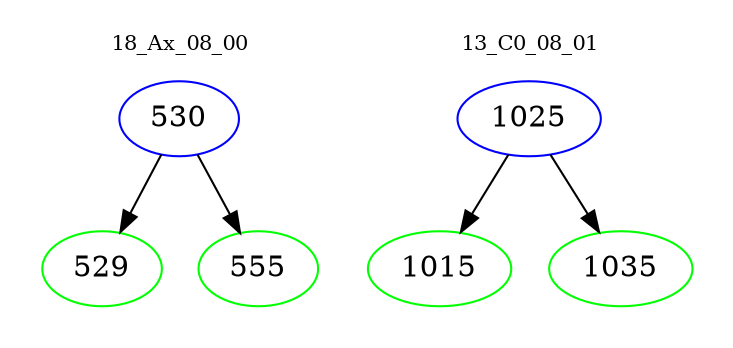 digraph{
subgraph cluster_0 {
color = white
label = "18_Ax_08_00";
fontsize=10;
T0_530 [label="530", color="blue"]
T0_530 -> T0_529 [color="black"]
T0_529 [label="529", color="green"]
T0_530 -> T0_555 [color="black"]
T0_555 [label="555", color="green"]
}
subgraph cluster_1 {
color = white
label = "13_C0_08_01";
fontsize=10;
T1_1025 [label="1025", color="blue"]
T1_1025 -> T1_1015 [color="black"]
T1_1015 [label="1015", color="green"]
T1_1025 -> T1_1035 [color="black"]
T1_1035 [label="1035", color="green"]
}
}
